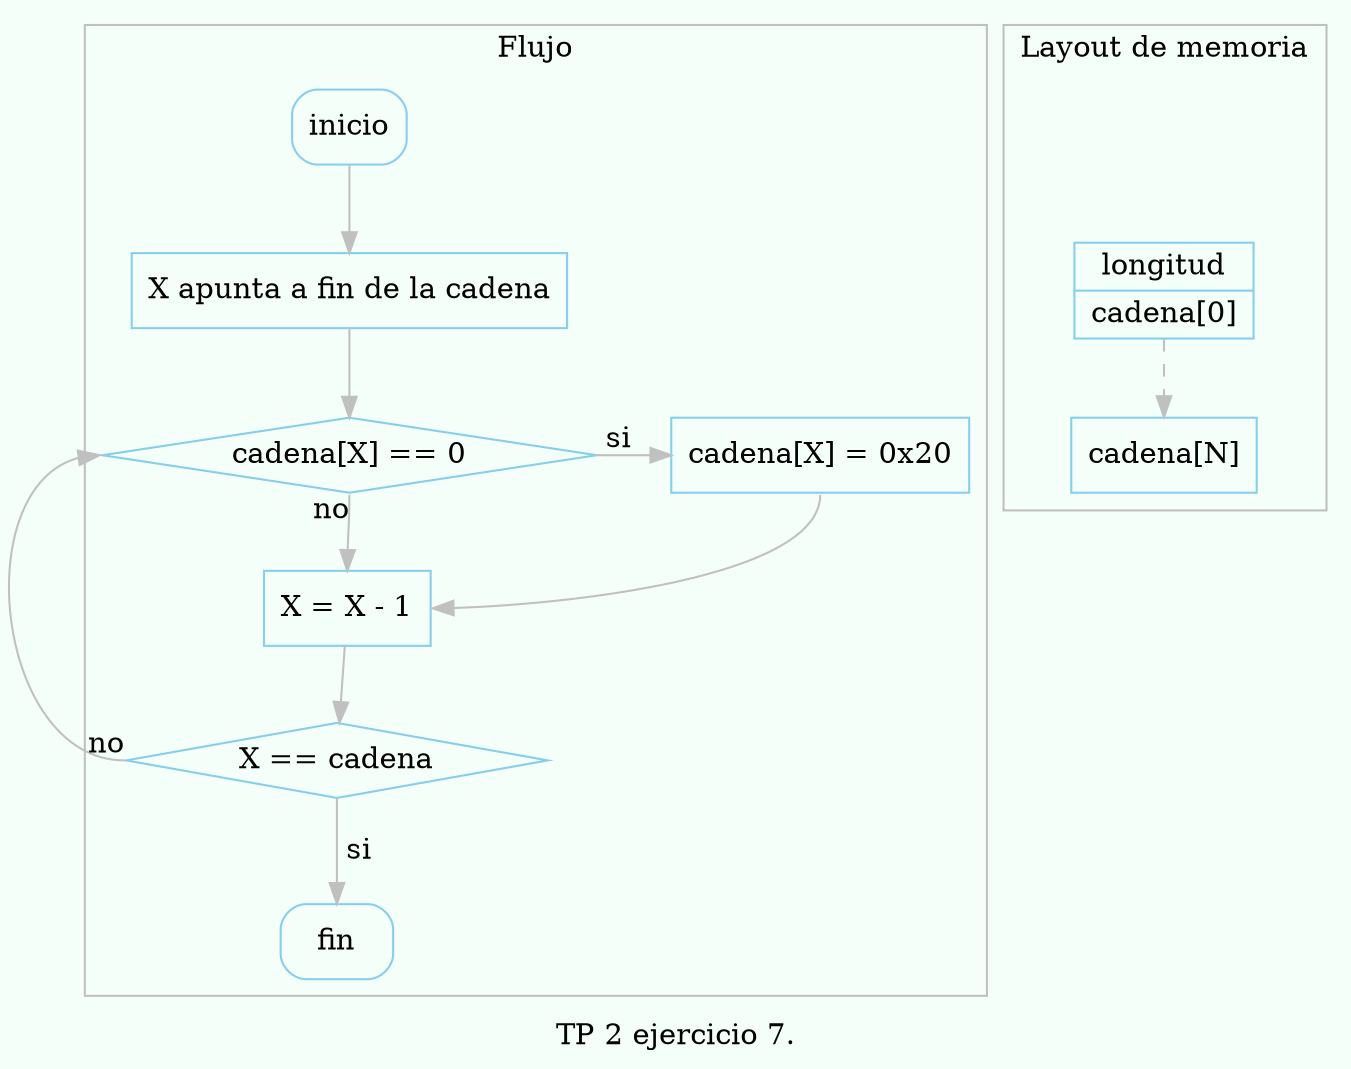 digraph {
    labelloc = bc;
    color   = "gray";
    bgcolor = "mintcream";
    node [color="skyblue"];
    edge [color="gray"];

    subgraph cluster_flujo {
        label = "Flujo";
        labelloc = tc;

        inicio[shape="box", style=rounded];
        fin[shape="box", style=rounded];

        inicia_punteros[
            shape="box",
            label="X apunta a fin de la cadena"
        ]

        mueve_punteros[
            shape="box",
            label="X = X - 1",
        ]

        compara_elemento[
            shape="diamond",
            label="cadena[X] == 0",
        ]

        compara_punteros[
            shape="diamond",
            label="X == cadena",
        ]

        incrementa[
            shape="box",
            label="cadena[X] = 0x20",
        ]

        inicio -> inicia_punteros -> compara_elemento;
        compara_elemento:e -> incrementa:w[taillabel=" si"];
        {rank=same; compara_elemento ; incrementa}
        incrementa:s -> mueve_punteros:e[constraint=false];

        compara_elemento:s -> mueve_punteros:n[taillabel=" no"];
        mueve_punteros -> compara_punteros;

        compara_punteros:w -> compara_elemento:w[taillabel=" no"];
        compara_punteros -> fin[label=" si"];
    }

    subgraph cluster_mapa_memoria {
        node [shape="record"];
        edge [style="dashed"];

        label   = "Layout de memoria";
        labelloc = tc;

        l1[style=invis, label="", shape=none];
        memmapini  [label="{longitud | cadena[0]}"];
        memmapfin  [label="{cadena[N]}"];
        memmapini -> memmapfin;
        l1 -> memmapini[style=invis];
    }

    label="TP 2 ejercicio 7.";
}
